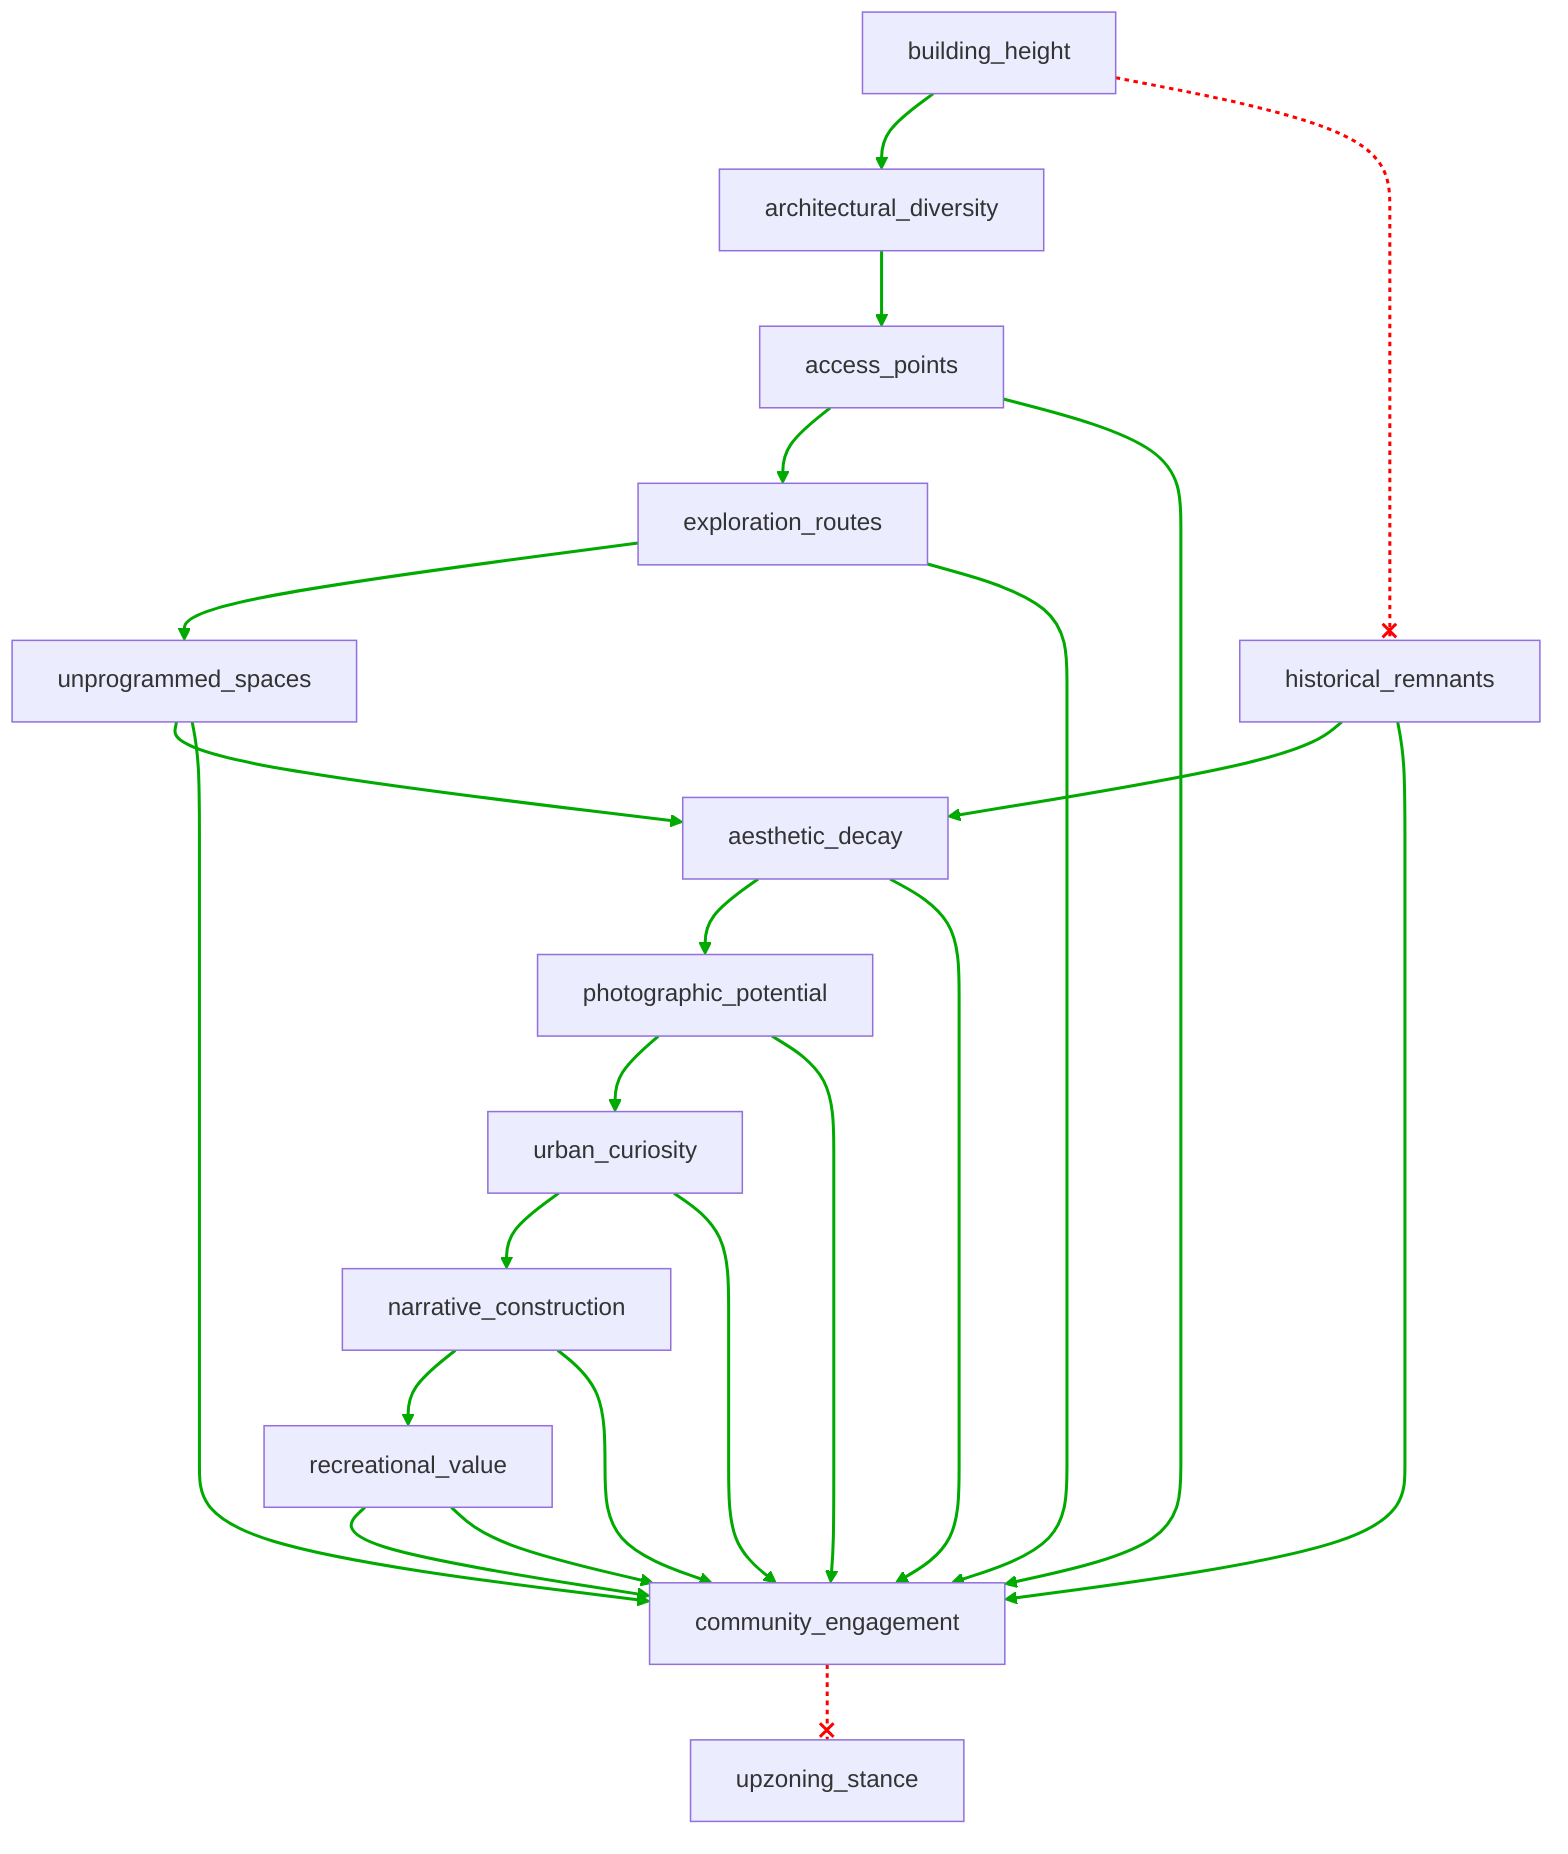 flowchart TD
n1[building_height]
n2[architectural_diversity]
n3[historical_remnants]
n4[access_points]
n5[exploration_routes]
n6[unprogrammed_spaces]
n7[aesthetic_decay]
n8[photographic_potential]
n9[urban_curiosity]
n10[narrative_construction]
n11[recreational_value]
n12[community_engagement]
n13[upzoning_stance]

n1 --> n2
n1 --x n3
n2 --> n4
n3 --> n7
n4 --> n5
n5 --> n6
n6 --> n7
n7 --> n8
n8 --> n9
n9 --> n10
n10 --> n11
n11 --> n12
n12 --x n13
n3 --> n12
n4 --> n12
n5 --> n12
n6 --> n12
n7 --> n12
n8 --> n12
n9 --> n12
n10 --> n12
n11 --> n12

linkStyle 0 stroke:#00AA00,stroke-width:2px
linkStyle 1 stroke:#FF0000,stroke-dasharray:3,stroke-width:2px
linkStyle 2 stroke:#00AA00,stroke-width:2px
linkStyle 3 stroke:#00AA00,stroke-width:2px
linkStyle 4 stroke:#00AA00,stroke-width:2px
linkStyle 5 stroke:#00AA00,stroke-width:2px
linkStyle 6 stroke:#00AA00,stroke-width:2px
linkStyle 7 stroke:#00AA00,stroke-width:2px
linkStyle 8 stroke:#00AA00,stroke-width:2px
linkStyle 9 stroke:#00AA00,stroke-width:2px
linkStyle 10 stroke:#00AA00,stroke-width:2px
linkStyle 11 stroke:#00AA00,stroke-width:2px
linkStyle 12 stroke:#FF0000,stroke-dasharray:3,stroke-width:2px
linkStyle 13 stroke:#00AA00,stroke-width:2px
linkStyle 14 stroke:#00AA00,stroke-width:2px
linkStyle 15 stroke:#00AA00,stroke-width:2px
linkStyle 16 stroke:#00AA00,stroke-width:2px
linkStyle 17 stroke:#00AA00,stroke-width:2px
linkStyle 18 stroke:#00AA00,stroke-width:2px
linkStyle 19 stroke:#00AA00,stroke-width:2px
linkStyle 20 stroke:#00AA00,stroke-width:2px
linkStyle 21 stroke:#00AA00,stroke-width:2px
